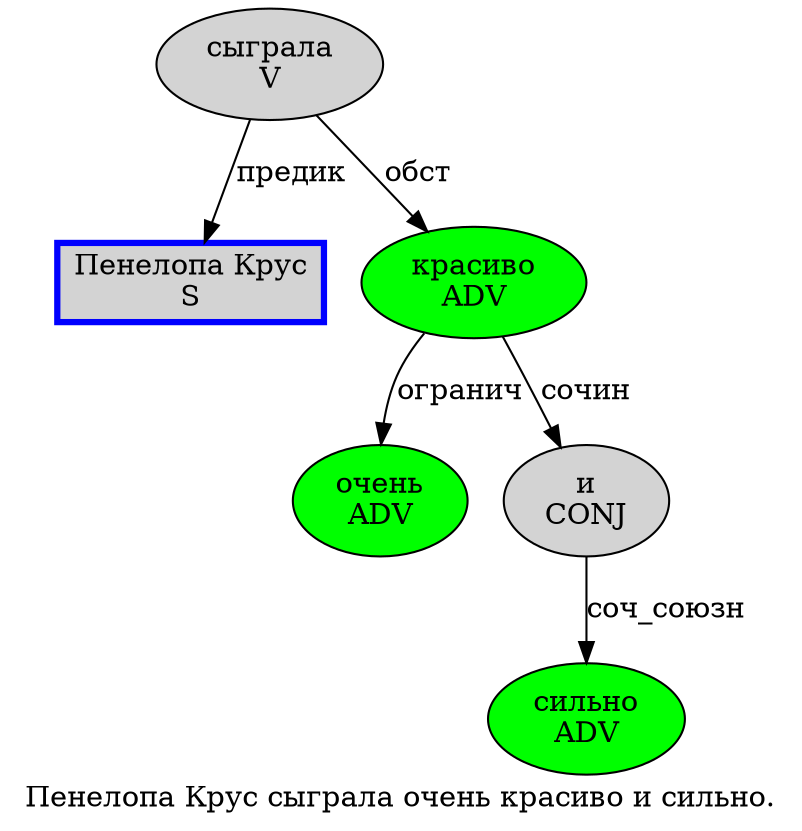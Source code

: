 digraph SENTENCE_12 {
	graph [label="Пенелопа Крус сыграла очень красиво и сильно."]
	node [style=filled]
		0 [label="Пенелопа Крус
S" color=blue fillcolor=lightgray penwidth=3 shape=box]
		1 [label="сыграла
V" color="" fillcolor=lightgray penwidth=1 shape=ellipse]
		2 [label="очень
ADV" color="" fillcolor=green penwidth=1 shape=ellipse]
		3 [label="красиво
ADV" color="" fillcolor=green penwidth=1 shape=ellipse]
		4 [label="и
CONJ" color="" fillcolor=lightgray penwidth=1 shape=ellipse]
		5 [label="сильно
ADV" color="" fillcolor=green penwidth=1 shape=ellipse]
			3 -> 2 [label="огранич"]
			3 -> 4 [label="сочин"]
			1 -> 0 [label="предик"]
			1 -> 3 [label="обст"]
			4 -> 5 [label="соч_союзн"]
}